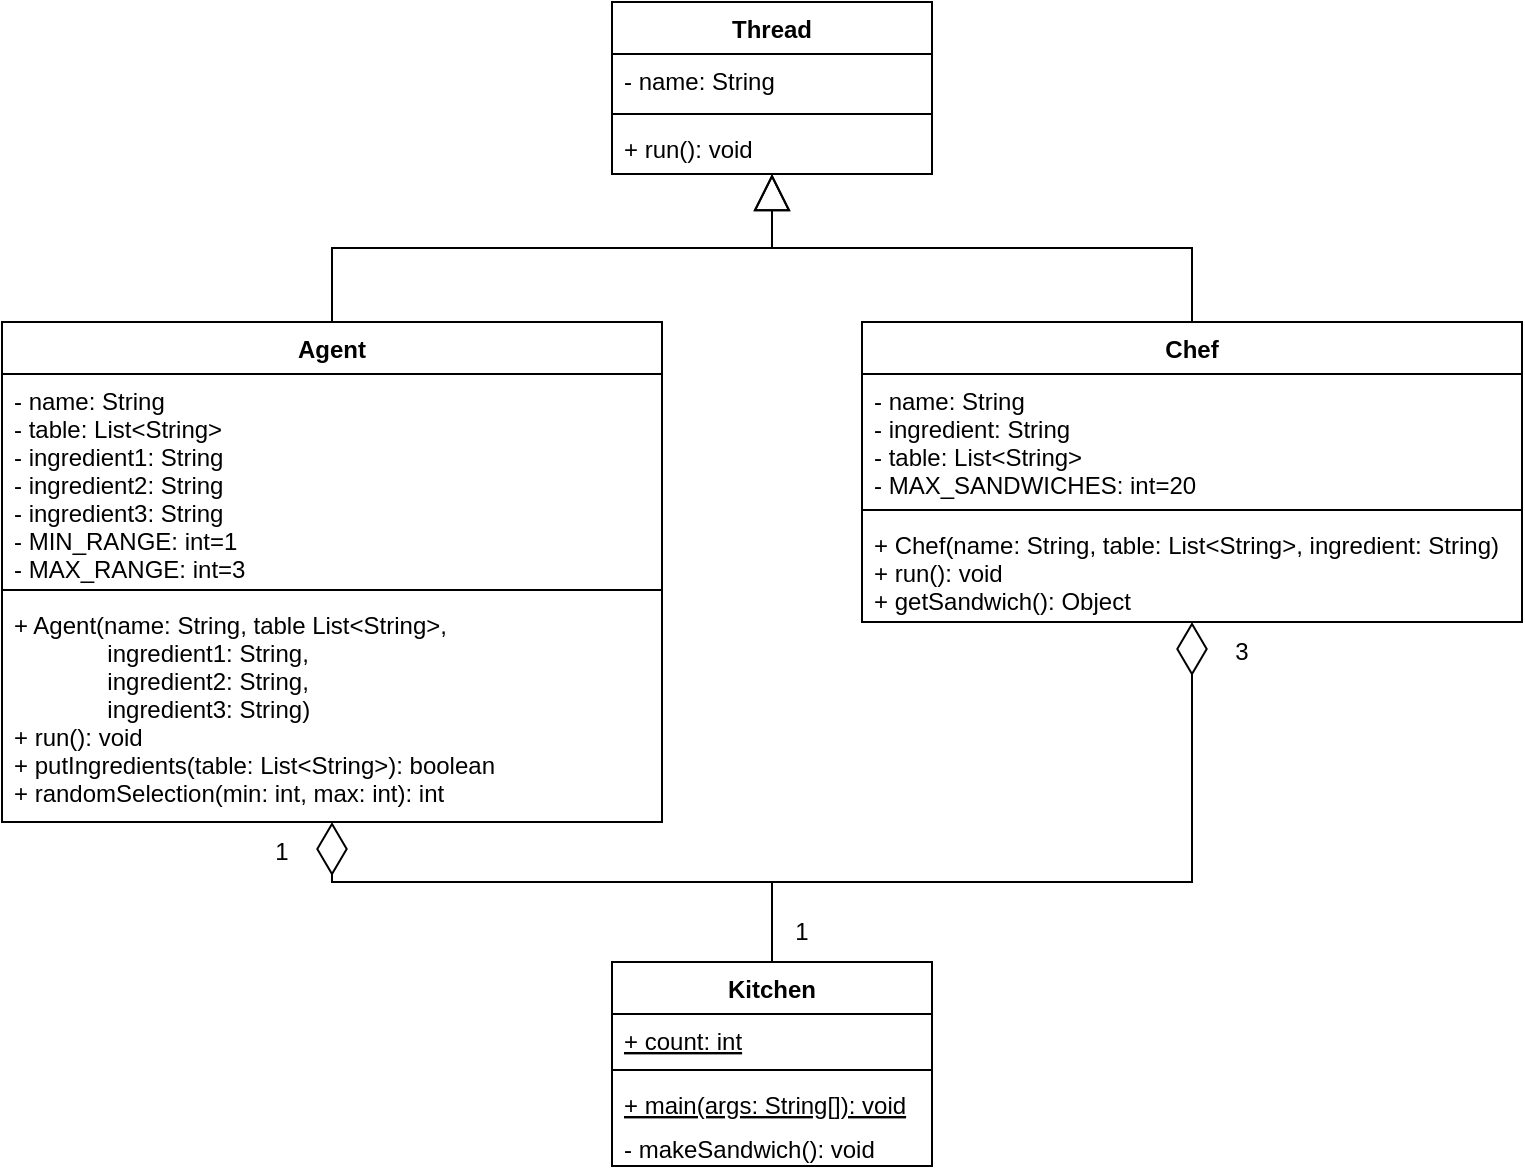 <mxfile version="20.8.8" type="github" pages="2"><diagram id="jZ9dLvTM9Wt9Y2EBPhjy" name="class"><mxGraphModel dx="1674" dy="731" grid="1" gridSize="10" guides="1" tooltips="1" connect="1" arrows="1" fold="1" page="1" pageScale="1" pageWidth="850" pageHeight="1100" math="0" shadow="0"><root><mxCell id="0"/><mxCell id="1" parent="0"/><mxCell id="QLh520BjIluGX8JwNs9W-1" value="Agent" style="swimlane;fontStyle=1;align=center;verticalAlign=top;childLayout=stackLayout;horizontal=1;startSize=26;horizontalStack=0;resizeParent=1;resizeParentMax=0;resizeLast=0;collapsible=1;marginBottom=0;" parent="1" vertex="1"><mxGeometry x="45" y="419" width="330" height="250" as="geometry"/></mxCell><mxCell id="QLh520BjIluGX8JwNs9W-2" value="- name: String&#10;- table: List&lt;String&gt;&#10;- ingredient1: String&#10;- ingredient2: String&#10;- ingredient3: String&#10;- MIN_RANGE: int=1&#10;- MAX_RANGE: int=3" style="text;strokeColor=none;fillColor=none;align=left;verticalAlign=top;spacingLeft=4;spacingRight=4;overflow=hidden;rotatable=0;points=[[0,0.5],[1,0.5]];portConstraint=eastwest;" parent="QLh520BjIluGX8JwNs9W-1" vertex="1"><mxGeometry y="26" width="330" height="104" as="geometry"/></mxCell><mxCell id="QLh520BjIluGX8JwNs9W-3" value="" style="line;strokeWidth=1;fillColor=none;align=left;verticalAlign=middle;spacingTop=-1;spacingLeft=3;spacingRight=3;rotatable=0;labelPosition=right;points=[];portConstraint=eastwest;strokeColor=inherit;" parent="QLh520BjIluGX8JwNs9W-1" vertex="1"><mxGeometry y="130" width="330" height="8" as="geometry"/></mxCell><mxCell id="QLh520BjIluGX8JwNs9W-4" value="+ Agent(name: String, table List&lt;String&gt;, &#10;              ingredient1: String, &#10;              ingredient2: String, &#10;              ingredient3: String)&#10;+ run(): void&#10;+ putIngredients(table: List&lt;String&gt;): boolean&#10;+ randomSelection(min: int, max: int): int" style="text;strokeColor=none;fillColor=none;align=left;verticalAlign=top;spacingLeft=4;spacingRight=4;overflow=hidden;rotatable=0;points=[[0,0.5],[1,0.5]];portConstraint=eastwest;" parent="QLh520BjIluGX8JwNs9W-1" vertex="1"><mxGeometry y="138" width="330" height="112" as="geometry"/></mxCell><mxCell id="QLh520BjIluGX8JwNs9W-5" value="Kitchen" style="swimlane;fontStyle=1;align=center;verticalAlign=top;childLayout=stackLayout;horizontal=1;startSize=26;horizontalStack=0;resizeParent=1;resizeParentMax=0;resizeLast=0;collapsible=1;marginBottom=0;" parent="1" vertex="1"><mxGeometry x="350" y="739" width="160" height="102" as="geometry"/></mxCell><mxCell id="QLh520BjIluGX8JwNs9W-6" value="+ count: int" style="text;strokeColor=none;fillColor=none;align=left;verticalAlign=top;spacingLeft=4;spacingRight=4;overflow=hidden;rotatable=0;points=[[0,0.5],[1,0.5]];portConstraint=eastwest;fontStyle=4" parent="QLh520BjIluGX8JwNs9W-5" vertex="1"><mxGeometry y="26" width="160" height="24" as="geometry"/></mxCell><mxCell id="QLh520BjIluGX8JwNs9W-7" value="" style="line;strokeWidth=1;fillColor=none;align=left;verticalAlign=middle;spacingTop=-1;spacingLeft=3;spacingRight=3;rotatable=0;labelPosition=right;points=[];portConstraint=eastwest;strokeColor=inherit;" parent="QLh520BjIluGX8JwNs9W-5" vertex="1"><mxGeometry y="50" width="160" height="8" as="geometry"/></mxCell><mxCell id="QLh520BjIluGX8JwNs9W-8" value="+ main(args: String[]): void&#10;" style="text;strokeColor=none;fillColor=none;align=left;verticalAlign=top;spacingLeft=4;spacingRight=4;overflow=hidden;rotatable=0;points=[[0,0.5],[1,0.5]];portConstraint=eastwest;fontStyle=4" parent="QLh520BjIluGX8JwNs9W-5" vertex="1"><mxGeometry y="58" width="160" height="22" as="geometry"/></mxCell><mxCell id="qI0eP7U8RPjU_x0p8NmE-1" value="- makeSandwich(): void" style="text;strokeColor=none;fillColor=none;align=left;verticalAlign=top;spacingLeft=4;spacingRight=4;overflow=hidden;rotatable=0;points=[[0,0.5],[1,0.5]];portConstraint=eastwest;fontStyle=0" parent="QLh520BjIluGX8JwNs9W-5" vertex="1"><mxGeometry y="80" width="160" height="22" as="geometry"/></mxCell><mxCell id="QLh520BjIluGX8JwNs9W-9" value="Chef" style="swimlane;fontStyle=1;align=center;verticalAlign=top;childLayout=stackLayout;horizontal=1;startSize=26;horizontalStack=0;resizeParent=1;resizeParentMax=0;resizeLast=0;collapsible=1;marginBottom=0;" parent="1" vertex="1"><mxGeometry x="475" y="419" width="330" height="150" as="geometry"/></mxCell><mxCell id="QLh520BjIluGX8JwNs9W-10" value="- name: String&#10;- ingredient: String&#10;- table: List&lt;String&gt;&#10;- MAX_SANDWICHES: int=20" style="text;strokeColor=none;fillColor=none;align=left;verticalAlign=top;spacingLeft=4;spacingRight=4;overflow=hidden;rotatable=0;points=[[0,0.5],[1,0.5]];portConstraint=eastwest;fontStyle=0" parent="QLh520BjIluGX8JwNs9W-9" vertex="1"><mxGeometry y="26" width="330" height="64" as="geometry"/></mxCell><mxCell id="QLh520BjIluGX8JwNs9W-11" value="" style="line;strokeWidth=1;fillColor=none;align=left;verticalAlign=middle;spacingTop=-1;spacingLeft=3;spacingRight=3;rotatable=0;labelPosition=right;points=[];portConstraint=eastwest;strokeColor=inherit;" parent="QLh520BjIluGX8JwNs9W-9" vertex="1"><mxGeometry y="90" width="330" height="8" as="geometry"/></mxCell><mxCell id="QLh520BjIluGX8JwNs9W-12" value="+ Chef(name: String, table: List&lt;String&gt;, ingredient: String)&#10;+ run(): void&#10;+ getSandwich(): Object" style="text;strokeColor=none;fillColor=none;align=left;verticalAlign=top;spacingLeft=4;spacingRight=4;overflow=hidden;rotatable=0;points=[[0,0.5],[1,0.5]];portConstraint=eastwest;" parent="QLh520BjIluGX8JwNs9W-9" vertex="1"><mxGeometry y="98" width="330" height="52" as="geometry"/></mxCell><mxCell id="QLh520BjIluGX8JwNs9W-13" value="Thread" style="swimlane;fontStyle=1;align=center;verticalAlign=top;childLayout=stackLayout;horizontal=1;startSize=26;horizontalStack=0;resizeParent=1;resizeParentMax=0;resizeLast=0;collapsible=1;marginBottom=0;" parent="1" vertex="1"><mxGeometry x="350" y="259" width="160" height="86" as="geometry"/></mxCell><mxCell id="QLh520BjIluGX8JwNs9W-14" value="- name: String" style="text;strokeColor=none;fillColor=none;align=left;verticalAlign=top;spacingLeft=4;spacingRight=4;overflow=hidden;rotatable=0;points=[[0,0.5],[1,0.5]];portConstraint=eastwest;" parent="QLh520BjIluGX8JwNs9W-13" vertex="1"><mxGeometry y="26" width="160" height="26" as="geometry"/></mxCell><mxCell id="QLh520BjIluGX8JwNs9W-15" value="" style="line;strokeWidth=1;fillColor=none;align=left;verticalAlign=middle;spacingTop=-1;spacingLeft=3;spacingRight=3;rotatable=0;labelPosition=right;points=[];portConstraint=eastwest;strokeColor=inherit;" parent="QLh520BjIluGX8JwNs9W-13" vertex="1"><mxGeometry y="52" width="160" height="8" as="geometry"/></mxCell><mxCell id="QLh520BjIluGX8JwNs9W-16" value="+ run(): void" style="text;strokeColor=none;fillColor=none;align=left;verticalAlign=top;spacingLeft=4;spacingRight=4;overflow=hidden;rotatable=0;points=[[0,0.5],[1,0.5]];portConstraint=eastwest;" parent="QLh520BjIluGX8JwNs9W-13" vertex="1"><mxGeometry y="60" width="160" height="26" as="geometry"/></mxCell><mxCell id="SmNgt1I2NTOKzklu5Ie5-1" value="" style="endArrow=block;endSize=16;endFill=0;html=1;rounded=0;edgeStyle=orthogonalEdgeStyle;" parent="1" source="QLh520BjIluGX8JwNs9W-1" target="QLh520BjIluGX8JwNs9W-13" edge="1"><mxGeometry width="160" relative="1" as="geometry"><mxPoint x="345" y="469" as="sourcePoint"/><mxPoint x="505" y="469" as="targetPoint"/></mxGeometry></mxCell><mxCell id="SmNgt1I2NTOKzklu5Ie5-2" value="" style="endArrow=block;endSize=16;endFill=0;html=1;rounded=0;edgeStyle=orthogonalEdgeStyle;" parent="1" source="QLh520BjIluGX8JwNs9W-9" target="QLh520BjIluGX8JwNs9W-13" edge="1"><mxGeometry width="160" relative="1" as="geometry"><mxPoint x="320.301" y="439" as="sourcePoint"/><mxPoint x="407.216" y="325" as="targetPoint"/></mxGeometry></mxCell><mxCell id="SmNgt1I2NTOKzklu5Ie5-6" value="1" style="text;html=1;strokeColor=none;fillColor=none;align=center;verticalAlign=middle;whiteSpace=wrap;rounded=0;" parent="1" vertex="1"><mxGeometry x="165" y="669" width="40" height="30" as="geometry"/></mxCell><mxCell id="SmNgt1I2NTOKzklu5Ie5-8" value="1" style="text;html=1;strokeColor=none;fillColor=none;align=center;verticalAlign=middle;whiteSpace=wrap;rounded=0;" parent="1" vertex="1"><mxGeometry x="425" y="709" width="40" height="30" as="geometry"/></mxCell><mxCell id="SmNgt1I2NTOKzklu5Ie5-9" value="3" style="text;html=1;strokeColor=none;fillColor=none;align=center;verticalAlign=middle;whiteSpace=wrap;rounded=0;" parent="1" vertex="1"><mxGeometry x="645" y="569" width="40" height="30" as="geometry"/></mxCell><mxCell id="OBzJvEQzt2gqPetylem5-1" value="" style="endArrow=diamondThin;endFill=0;endSize=24;html=1;rounded=0;edgeStyle=orthogonalEdgeStyle;" parent="1" source="QLh520BjIluGX8JwNs9W-5" target="QLh520BjIluGX8JwNs9W-9" edge="1"><mxGeometry width="160" relative="1" as="geometry"><mxPoint x="345" y="469" as="sourcePoint"/><mxPoint x="505" y="469" as="targetPoint"/><Array as="points"><mxPoint x="430" y="699"/><mxPoint x="640" y="699"/></Array></mxGeometry></mxCell><mxCell id="OBzJvEQzt2gqPetylem5-2" value="" style="endArrow=diamondThin;endFill=0;endSize=24;html=1;rounded=0;edgeStyle=orthogonalEdgeStyle;" parent="1" source="QLh520BjIluGX8JwNs9W-5" target="QLh520BjIluGX8JwNs9W-1" edge="1"><mxGeometry width="160" relative="1" as="geometry"><mxPoint x="472.586" y="749" as="sourcePoint"/><mxPoint x="595.69" y="579" as="targetPoint"/><Array as="points"><mxPoint x="430" y="699"/><mxPoint x="210" y="699"/></Array></mxGeometry></mxCell></root></mxGraphModel></diagram><diagram id="Tbj0oZMairq3HEpZuRnw" name="sequence"><mxGraphModel dx="2835" dy="882" grid="1" gridSize="10" guides="1" tooltips="1" connect="1" arrows="1" fold="1" page="1" pageScale="1" pageWidth="850" pageHeight="1100" math="0" shadow="0">&#xa;      <root>&#xa;        <mxCell id="0"/>&#xa;        <mxCell id="1" parent="0"/>&#xa;        <mxCell id="Be_zVolLUweFgLfppq9m-1" value="agent:Agent" style="html=1;" vertex="1" parent="1">&#xa;          <mxGeometry x="740" y="80" width="110" height="50" as="geometry"/>&#xa;        </mxCell>&#xa;        <mxCell id="Be_zVolLUweFgLfppq9m-2" value="" style="endArrow=none;html=1;rounded=0;" edge="1" parent="1" source="Be_zVolLUweFgLfppq9m-3" target="Be_zVolLUweFgLfppq9m-1">&#xa;          <mxGeometry width="50" height="50" relative="1" as="geometry">&#xa;            <mxPoint x="795" y="360" as="sourcePoint"/>&#xa;            <mxPoint x="670" y="300" as="targetPoint"/>&#xa;          </mxGeometry>&#xa;        </mxCell>&#xa;        <mxCell id="Be_zVolLUweFgLfppq9m-3" value="" style="rounded=0;whiteSpace=wrap;html=1;" vertex="1" parent="1">&#xa;          <mxGeometry x="785" y="280" width="20" height="340" as="geometry"/>&#xa;        </mxCell>&#xa;        <mxCell id="Be_zVolLUweFgLfppq9m-4" value="" style="rounded=0;whiteSpace=wrap;html=1;" vertex="1" parent="1">&#xa;          <mxGeometry x="785" y="640" width="20" height="180" as="geometry"/>&#xa;        </mxCell>&#xa;        <mxCell id="Be_zVolLUweFgLfppq9m-5" value="" style="endArrow=none;html=1;rounded=0;" edge="1" parent="1" source="Be_zVolLUweFgLfppq9m-4" target="Be_zVolLUweFgLfppq9m-3">&#xa;          <mxGeometry width="50" height="50" relative="1" as="geometry">&#xa;            <mxPoint x="620" y="360" as="sourcePoint"/>&#xa;            <mxPoint x="840" y="310" as="targetPoint"/>&#xa;          </mxGeometry>&#xa;        </mxCell>&#xa;        <mxCell id="Be_zVolLUweFgLfppq9m-7" value="" style="endArrow=none;html=1;rounded=0;" edge="1" parent="1" target="Be_zVolLUweFgLfppq9m-4">&#xa;          <mxGeometry width="50" height="50" relative="1" as="geometry">&#xa;            <mxPoint x="795" y="1020" as="sourcePoint"/>&#xa;            <mxPoint x="840" y="1020" as="targetPoint"/>&#xa;          </mxGeometry>&#xa;        </mxCell>&#xa;        <mxCell id="Be_zVolLUweFgLfppq9m-8" value="chef1:Chef" style="html=1;" vertex="1" parent="1">&#xa;          <mxGeometry x="140" y="80" width="110" height="50" as="geometry"/>&#xa;        </mxCell>&#xa;        <mxCell id="Be_zVolLUweFgLfppq9m-9" value="" style="endArrow=none;html=1;rounded=0;" edge="1" parent="1" source="Be_zVolLUweFgLfppq9m-10" target="Be_zVolLUweFgLfppq9m-8">&#xa;          <mxGeometry width="50" height="50" relative="1" as="geometry">&#xa;            <mxPoint x="195" y="360" as="sourcePoint"/>&#xa;            <mxPoint x="70" y="300" as="targetPoint"/>&#xa;          </mxGeometry>&#xa;        </mxCell>&#xa;        <mxCell id="Be_zVolLUweFgLfppq9m-10" value="" style="rounded=0;whiteSpace=wrap;html=1;" vertex="1" parent="1">&#xa;          <mxGeometry x="185" y="280" width="20" height="340" as="geometry"/>&#xa;        </mxCell>&#xa;        <mxCell id="Be_zVolLUweFgLfppq9m-11" value="" style="rounded=0;whiteSpace=wrap;html=1;" vertex="1" parent="1">&#xa;          <mxGeometry x="185" y="640" width="20" height="250" as="geometry"/>&#xa;        </mxCell>&#xa;        <mxCell id="Be_zVolLUweFgLfppq9m-12" value="" style="endArrow=none;html=1;rounded=0;" edge="1" parent="1" source="Be_zVolLUweFgLfppq9m-11" target="Be_zVolLUweFgLfppq9m-10">&#xa;          <mxGeometry width="50" height="50" relative="1" as="geometry">&#xa;            <mxPoint x="20" y="410" as="sourcePoint"/>&#xa;            <mxPoint x="240" y="360" as="targetPoint"/>&#xa;          </mxGeometry>&#xa;        </mxCell>&#xa;        <mxCell id="Be_zVolLUweFgLfppq9m-13" value="" style="endArrow=none;html=1;rounded=0;" edge="1" parent="1" target="Be_zVolLUweFgLfppq9m-11">&#xa;          <mxGeometry width="50" height="50" relative="1" as="geometry">&#xa;            <mxPoint x="195" y="1020" as="sourcePoint"/>&#xa;            <mxPoint x="240" y="1010" as="targetPoint"/>&#xa;          </mxGeometry>&#xa;        </mxCell>&#xa;        <mxCell id="Be_zVolLUweFgLfppq9m-14" value="chef2:Chef" style="html=1;" vertex="1" parent="1">&#xa;          <mxGeometry x="290" y="80" width="110" height="50" as="geometry"/>&#xa;        </mxCell>&#xa;        <mxCell id="Be_zVolLUweFgLfppq9m-15" value="" style="endArrow=none;html=1;rounded=0;" edge="1" parent="1" source="Be_zVolLUweFgLfppq9m-16" target="Be_zVolLUweFgLfppq9m-14">&#xa;          <mxGeometry width="50" height="50" relative="1" as="geometry">&#xa;            <mxPoint x="345" y="360" as="sourcePoint"/>&#xa;            <mxPoint x="220" y="300" as="targetPoint"/>&#xa;          </mxGeometry>&#xa;        </mxCell>&#xa;        <mxCell id="Be_zVolLUweFgLfppq9m-16" value="" style="rounded=0;whiteSpace=wrap;html=1;" vertex="1" parent="1">&#xa;          <mxGeometry x="335" y="300" width="20" height="320" as="geometry"/>&#xa;        </mxCell>&#xa;        <mxCell id="Be_zVolLUweFgLfppq9m-17" value="" style="rounded=0;whiteSpace=wrap;html=1;" vertex="1" parent="1">&#xa;          <mxGeometry x="335" y="640" width="20" height="210" as="geometry"/>&#xa;        </mxCell>&#xa;        <mxCell id="Be_zVolLUweFgLfppq9m-18" value="" style="endArrow=none;html=1;rounded=0;" edge="1" parent="1" source="Be_zVolLUweFgLfppq9m-17" target="Be_zVolLUweFgLfppq9m-16">&#xa;          <mxGeometry width="50" height="50" relative="1" as="geometry">&#xa;            <mxPoint x="170" y="420" as="sourcePoint"/>&#xa;            <mxPoint x="390" y="370" as="targetPoint"/>&#xa;          </mxGeometry>&#xa;        </mxCell>&#xa;        <mxCell id="Be_zVolLUweFgLfppq9m-19" value="" style="endArrow=none;html=1;rounded=0;" edge="1" parent="1" target="Be_zVolLUweFgLfppq9m-17">&#xa;          <mxGeometry width="50" height="50" relative="1" as="geometry">&#xa;            <mxPoint x="345" y="1020" as="sourcePoint"/>&#xa;            <mxPoint x="390" y="1000" as="targetPoint"/>&#xa;          </mxGeometry>&#xa;        </mxCell>&#xa;        <mxCell id="Be_zVolLUweFgLfppq9m-20" value="chef3:Chef" style="html=1;" vertex="1" parent="1">&#xa;          <mxGeometry x="440" y="80" width="110" height="50" as="geometry"/>&#xa;        </mxCell>&#xa;        <mxCell id="Be_zVolLUweFgLfppq9m-21" value="" style="endArrow=none;html=1;rounded=0;" edge="1" parent="1" source="Be_zVolLUweFgLfppq9m-22" target="Be_zVolLUweFgLfppq9m-20">&#xa;          <mxGeometry width="50" height="50" relative="1" as="geometry">&#xa;            <mxPoint x="495" y="360" as="sourcePoint"/>&#xa;            <mxPoint x="370" y="300" as="targetPoint"/>&#xa;          </mxGeometry>&#xa;        </mxCell>&#xa;        <mxCell id="Be_zVolLUweFgLfppq9m-22" value="" style="rounded=0;whiteSpace=wrap;html=1;" vertex="1" parent="1">&#xa;          <mxGeometry x="485" y="320" width="20" height="300" as="geometry"/>&#xa;        </mxCell>&#xa;        <mxCell id="Be_zVolLUweFgLfppq9m-23" value="" style="rounded=0;whiteSpace=wrap;html=1;" vertex="1" parent="1">&#xa;          <mxGeometry x="485" y="640" width="20" height="180" as="geometry"/>&#xa;        </mxCell>&#xa;        <mxCell id="Be_zVolLUweFgLfppq9m-24" value="" style="endArrow=none;html=1;rounded=0;" edge="1" parent="1" source="Be_zVolLUweFgLfppq9m-23" target="Be_zVolLUweFgLfppq9m-22">&#xa;          <mxGeometry width="50" height="50" relative="1" as="geometry">&#xa;            <mxPoint x="320" y="440" as="sourcePoint"/>&#xa;            <mxPoint x="540" y="390" as="targetPoint"/>&#xa;          </mxGeometry>&#xa;        </mxCell>&#xa;        <mxCell id="Be_zVolLUweFgLfppq9m-25" value="" style="endArrow=none;html=1;rounded=0;" edge="1" parent="1" target="Be_zVolLUweFgLfppq9m-23">&#xa;          <mxGeometry width="50" height="50" relative="1" as="geometry">&#xa;            <mxPoint x="495" y="1020" as="sourcePoint"/>&#xa;            <mxPoint x="540" y="940" as="targetPoint"/>&#xa;          </mxGeometry>&#xa;        </mxCell>&#xa;        <mxCell id="Be_zVolLUweFgLfppq9m-26" value=":Kitchen" style="html=1;" vertex="1" parent="1">&#xa;          <mxGeometry x="590" y="80" width="110" height="50" as="geometry"/>&#xa;        </mxCell>&#xa;        <mxCell id="Be_zVolLUweFgLfppq9m-27" value="" style="endArrow=none;html=1;rounded=0;" edge="1" parent="1" source="Be_zVolLUweFgLfppq9m-28" target="Be_zVolLUweFgLfppq9m-26">&#xa;          <mxGeometry width="50" height="50" relative="1" as="geometry">&#xa;            <mxPoint x="645" y="160" as="sourcePoint"/>&#xa;            <mxPoint x="520" y="240" as="targetPoint"/>&#xa;          </mxGeometry>&#xa;        </mxCell>&#xa;        <mxCell id="Be_zVolLUweFgLfppq9m-28" value="" style="rounded=0;whiteSpace=wrap;html=1;" vertex="1" parent="1">&#xa;          <mxGeometry x="635" y="160" width="20" height="770" as="geometry"/>&#xa;        </mxCell>&#xa;        <mxCell id="Be_zVolLUweFgLfppq9m-30" value="" style="endArrow=none;html=1;rounded=0;" edge="1" parent="1" target="Be_zVolLUweFgLfppq9m-28">&#xa;          <mxGeometry width="50" height="50" relative="1" as="geometry">&#xa;            <mxPoint x="645" y="1020" as="sourcePoint"/>&#xa;            <mxPoint x="645" y="950.0" as="targetPoint"/>&#xa;          </mxGeometry>&#xa;        </mxCell>&#xa;        <mxCell id="Be_zVolLUweFgLfppq9m-32" value="main()" style="html=1;verticalAlign=bottom;endArrow=block;rounded=0;" edge="1" parent="1">&#xa;          <mxGeometry x="0.385" y="-20" width="80" relative="1" as="geometry">&#xa;            <mxPoint x="655" y="170" as="sourcePoint"/>&#xa;            <mxPoint x="660" y="190" as="targetPoint"/>&#xa;            <Array as="points">&#xa;              <mxPoint x="680" y="170"/>&#xa;              <mxPoint x="680" y="190"/>&#xa;            </Array>&#xa;            <mxPoint x="20" y="20" as="offset"/>&#xa;          </mxGeometry>&#xa;        </mxCell>&#xa;        <mxCell id="Be_zVolLUweFgLfppq9m-33" value="start()" style="html=1;verticalAlign=bottom;endArrow=block;rounded=0;entryX=0;entryY=0;entryDx=0;entryDy=0;" edge="1" parent="1">&#xa;          <mxGeometry width="80" relative="1" as="geometry">&#xa;            <mxPoint x="655" y="279.6" as="sourcePoint"/>&#xa;            <mxPoint x="785" y="280" as="targetPoint"/>&#xa;          </mxGeometry>&#xa;        </mxCell>&#xa;        <mxCell id="Be_zVolLUweFgLfppq9m-34" value="start()" style="html=1;verticalAlign=bottom;endArrow=block;rounded=0;" edge="1" parent="1">&#xa;          <mxGeometry width="80" relative="1" as="geometry">&#xa;            <mxPoint x="635" y="279.43" as="sourcePoint"/>&#xa;            <mxPoint x="210" y="280" as="targetPoint"/>&#xa;          </mxGeometry>&#xa;        </mxCell>&#xa;        <mxCell id="Be_zVolLUweFgLfppq9m-35" value="start()" style="html=1;verticalAlign=bottom;endArrow=block;rounded=0;" edge="1" parent="1">&#xa;          <mxGeometry x="0.181" width="80" relative="1" as="geometry">&#xa;            <mxPoint x="633.0" y="300.0" as="sourcePoint"/>&#xa;            <mxPoint x="357" y="300" as="targetPoint"/>&#xa;            <mxPoint as="offset"/>&#xa;          </mxGeometry>&#xa;        </mxCell>&#xa;        <mxCell id="Be_zVolLUweFgLfppq9m-36" value="start()" style="html=1;verticalAlign=bottom;endArrow=block;rounded=0;" edge="1" parent="1">&#xa;          <mxGeometry x="0.024" width="80" relative="1" as="geometry">&#xa;            <mxPoint x="634.0" y="320.0" as="sourcePoint"/>&#xa;            <mxPoint x="509" y="320" as="targetPoint"/>&#xa;            <mxPoint as="offset"/>&#xa;          </mxGeometry>&#xa;        </mxCell>&#xa;        <mxCell id="Be_zVolLUweFgLfppq9m-37" value="run()" style="html=1;verticalAlign=bottom;endArrow=block;rounded=0;" edge="1" parent="1">&#xa;          <mxGeometry x="0.385" y="-20" width="80" relative="1" as="geometry">&#xa;            <mxPoint x="805" y="290" as="sourcePoint"/>&#xa;            <mxPoint x="810" y="310" as="targetPoint"/>&#xa;            <Array as="points">&#xa;              <mxPoint x="830" y="290"/>&#xa;              <mxPoint x="830" y="310"/>&#xa;            </Array>&#xa;            <mxPoint x="20" y="20" as="offset"/>&#xa;          </mxGeometry>&#xa;        </mxCell>&#xa;        <mxCell id="Be_zVolLUweFgLfppq9m-38" value="run()" style="html=1;verticalAlign=bottom;endArrow=block;rounded=0;" edge="1" parent="1">&#xa;          <mxGeometry x="0.385" y="-20" width="80" relative="1" as="geometry">&#xa;            <mxPoint x="505.0" y="340" as="sourcePoint"/>&#xa;            <mxPoint x="510.0" y="360" as="targetPoint"/>&#xa;            <Array as="points">&#xa;              <mxPoint x="530" y="340"/>&#xa;              <mxPoint x="530" y="360"/>&#xa;            </Array>&#xa;            <mxPoint x="20" y="20" as="offset"/>&#xa;          </mxGeometry>&#xa;        </mxCell>&#xa;        <mxCell id="Be_zVolLUweFgLfppq9m-39" value="run()" style="html=1;verticalAlign=bottom;endArrow=block;rounded=0;" edge="1" parent="1">&#xa;          <mxGeometry x="0.385" y="-20" width="80" relative="1" as="geometry">&#xa;            <mxPoint x="355.0" y="320" as="sourcePoint"/>&#xa;            <mxPoint x="360.0" y="340" as="targetPoint"/>&#xa;            <Array as="points">&#xa;              <mxPoint x="380" y="320"/>&#xa;              <mxPoint x="380" y="340"/>&#xa;            </Array>&#xa;            <mxPoint x="20" y="20" as="offset"/>&#xa;          </mxGeometry>&#xa;        </mxCell>&#xa;        <mxCell id="Be_zVolLUweFgLfppq9m-40" value="run()" style="html=1;verticalAlign=bottom;endArrow=block;rounded=0;" edge="1" parent="1">&#xa;          <mxGeometry x="0.385" y="-20" width="80" relative="1" as="geometry">&#xa;            <mxPoint x="205.0" y="300" as="sourcePoint"/>&#xa;            <mxPoint x="210.0" y="320" as="targetPoint"/>&#xa;            <Array as="points">&#xa;              <mxPoint x="230" y="300"/>&#xa;              <mxPoint x="230" y="320"/>&#xa;            </Array>&#xa;            <mxPoint x="20" y="20" as="offset"/>&#xa;          </mxGeometry>&#xa;        </mxCell>&#xa;        <mxCell id="Be_zVolLUweFgLfppq9m-41" value="getSandwich()" style="html=1;verticalAlign=bottom;endArrow=block;rounded=0;" edge="1" parent="1">&#xa;          <mxGeometry x="-0.231" y="20" width="80" relative="1" as="geometry">&#xa;            <mxPoint x="205.0" y="460" as="sourcePoint"/>&#xa;            <mxPoint x="210.0" y="480" as="targetPoint"/>&#xa;            <Array as="points">&#xa;              <mxPoint x="230" y="460"/>&#xa;              <mxPoint x="230" y="480"/>&#xa;            </Array>&#xa;            <mxPoint as="offset"/>&#xa;          </mxGeometry>&#xa;        </mxCell>&#xa;        <mxCell id="Be_zVolLUweFgLfppq9m-44" value="putIngredients(table)" style="html=1;verticalAlign=bottom;endArrow=block;rounded=0;fontStyle=0" edge="1" parent="1">&#xa;          <mxGeometry x="-0.231" y="40" width="80" relative="1" as="geometry">&#xa;            <mxPoint x="805.0" y="460" as="sourcePoint"/>&#xa;            <mxPoint x="810.0" y="480" as="targetPoint"/>&#xa;            <Array as="points">&#xa;              <mxPoint x="830" y="460"/>&#xa;              <mxPoint x="830" y="480"/>&#xa;            </Array>&#xa;            <mxPoint as="offset"/>&#xa;          </mxGeometry>&#xa;        </mxCell>&#xa;        <mxCell id="Be_zVolLUweFgLfppq9m-45" value="getSandwich()" style="html=1;verticalAlign=bottom;endArrow=block;rounded=0;" edge="1" parent="1">&#xa;          <mxGeometry x="-0.231" y="20" width="80" relative="1" as="geometry">&#xa;            <mxPoint x="355.0" y="460" as="sourcePoint"/>&#xa;            <mxPoint x="360.0" y="480" as="targetPoint"/>&#xa;            <Array as="points">&#xa;              <mxPoint x="380" y="460"/>&#xa;              <mxPoint x="380" y="480"/>&#xa;            </Array>&#xa;            <mxPoint as="offset"/>&#xa;          </mxGeometry>&#xa;        </mxCell>&#xa;        <mxCell id="Be_zVolLUweFgLfppq9m-46" value="getSandwich()" style="html=1;verticalAlign=bottom;endArrow=block;rounded=0;" edge="1" parent="1">&#xa;          <mxGeometry x="-0.231" y="20" width="80" relative="1" as="geometry">&#xa;            <mxPoint x="505.0" y="460" as="sourcePoint"/>&#xa;            <mxPoint x="510.0" y="480" as="targetPoint"/>&#xa;            <Array as="points">&#xa;              <mxPoint x="530" y="460"/>&#xa;              <mxPoint x="530" y="480"/>&#xa;            </Array>&#xa;            <mxPoint as="offset"/>&#xa;          </mxGeometry>&#xa;        </mxCell>&#xa;        <mxCell id="Be_zVolLUweFgLfppq9m-51" value="" style="group" vertex="1" connectable="0" parent="1">&#xa;          <mxGeometry x="-60" y="500" width="970" height="450" as="geometry"/>&#xa;        </mxCell>&#xa;        <mxCell id="Be_zVolLUweFgLfppq9m-47" value="par" style="shape=umlFrame;whiteSpace=wrap;html=1;" vertex="1" parent="Be_zVolLUweFgLfppq9m-51">&#xa;          <mxGeometry width="970.0" height="450" as="geometry"/>&#xa;        </mxCell>&#xa;        <mxCell id="Be_zVolLUweFgLfppq9m-48" value="[synchronized]" style="text;html=1;strokeColor=none;fillColor=none;align=center;verticalAlign=middle;whiteSpace=wrap;rounded=0;" vertex="1" parent="Be_zVolLUweFgLfppq9m-51">&#xa;          <mxGeometry x="9.995" y="29.997" width="69.286" height="36.207" as="geometry"/>&#xa;        </mxCell>&#xa;        <mxCell id="Be_zVolLUweFgLfppq9m-52" value="wait()" style="html=1;verticalAlign=bottom;endArrow=block;rounded=0;" edge="1" parent="1">&#xa;          <mxGeometry x="-0.231" y="20" width="80" relative="1" as="geometry">&#xa;            <mxPoint x="205.0" y="553" as="sourcePoint"/>&#xa;            <mxPoint x="210.0" y="573" as="targetPoint"/>&#xa;            <Array as="points">&#xa;              <mxPoint x="230" y="553"/>&#xa;              <mxPoint x="230" y="573"/>&#xa;            </Array>&#xa;            <mxPoint as="offset"/>&#xa;          </mxGeometry>&#xa;        </mxCell>&#xa;        <mxCell id="Be_zVolLUweFgLfppq9m-53" value="wait()" style="html=1;verticalAlign=bottom;endArrow=block;rounded=0;" edge="1" parent="1">&#xa;          <mxGeometry x="-0.231" y="20" width="80" relative="1" as="geometry">&#xa;            <mxPoint x="355.0" y="553" as="sourcePoint"/>&#xa;            <mxPoint x="360.0" y="573" as="targetPoint"/>&#xa;            <Array as="points">&#xa;              <mxPoint x="380" y="553"/>&#xa;              <mxPoint x="380" y="573"/>&#xa;            </Array>&#xa;            <mxPoint as="offset"/>&#xa;          </mxGeometry>&#xa;        </mxCell>&#xa;        <mxCell id="Be_zVolLUweFgLfppq9m-54" value="wait()" style="html=1;verticalAlign=bottom;endArrow=block;rounded=0;" edge="1" parent="1">&#xa;          <mxGeometry x="-0.231" y="20" width="80" relative="1" as="geometry">&#xa;            <mxPoint x="505.0" y="553" as="sourcePoint"/>&#xa;            <mxPoint x="510.0" y="573" as="targetPoint"/>&#xa;            <Array as="points">&#xa;              <mxPoint x="530" y="553"/>&#xa;              <mxPoint x="530" y="573"/>&#xa;            </Array>&#xa;            <mxPoint as="offset"/>&#xa;          </mxGeometry>&#xa;        </mxCell>&#xa;        <mxCell id="Be_zVolLUweFgLfppq9m-55" value="wait()" style="html=1;verticalAlign=bottom;endArrow=block;rounded=0;" edge="1" parent="1">&#xa;          <mxGeometry x="-0.231" y="20" width="80" relative="1" as="geometry">&#xa;            <mxPoint x="805.0" y="553" as="sourcePoint"/>&#xa;            <mxPoint x="810.0" y="573" as="targetPoint"/>&#xa;            <Array as="points">&#xa;              <mxPoint x="830" y="553"/>&#xa;              <mxPoint x="830" y="573"/>&#xa;            </Array>&#xa;            <mxPoint as="offset"/>&#xa;          </mxGeometry>&#xa;        </mxCell>&#xa;        <mxCell id="Be_zVolLUweFgLfppq9m-56" value="" style="group" vertex="1" connectable="0" parent="1">&#xa;          <mxGeometry x="670" y="528" width="210" height="65" as="geometry"/>&#xa;        </mxCell>&#xa;        <mxCell id="Be_zVolLUweFgLfppq9m-57" value="loop" style="shape=umlFrame;whiteSpace=wrap;html=1;" vertex="1" parent="Be_zVolLUweFgLfppq9m-56">&#xa;          <mxGeometry x="-7.975" width="217.975" height="65" as="geometry"/>&#xa;        </mxCell>&#xa;        <mxCell id="Be_zVolLUweFgLfppq9m-58" value="[while !table.empty()]" style="text;html=1;strokeColor=none;fillColor=none;align=center;verticalAlign=middle;whiteSpace=wrap;rounded=0;" vertex="1" parent="Be_zVolLUweFgLfppq9m-56">&#xa;          <mxGeometry x="-20" y="35" width="140" height="20.23" as="geometry"/>&#xa;        </mxCell>&#xa;        <mxCell id="Be_zVolLUweFgLfppq9m-61" value="loop" style="shape=umlFrame;whiteSpace=wrap;html=1;" vertex="1" parent="1">&#xa;          <mxGeometry x="50" y="528" width="550" height="70" as="geometry"/>&#xa;        </mxCell>&#xa;        <mxCell id="Be_zVolLUweFgLfppq9m-62" value="[while table.isEmpty()]" style="text;html=1;strokeColor=none;fillColor=none;align=center;verticalAlign=middle;whiteSpace=wrap;rounded=0;" vertex="1" parent="1">&#xa;          <mxGeometry x="50" y="563" width="130" height="30" as="geometry"/>&#xa;        </mxCell>&#xa;        <mxCell id="Be_zVolLUweFgLfppq9m-65" value="table.clear()" style="html=1;verticalAlign=bottom;endArrow=block;rounded=0;" edge="1" parent="1">&#xa;          <mxGeometry x="-0.231" y="20" width="80" relative="1" as="geometry">&#xa;            <mxPoint x="205.0" y="670" as="sourcePoint"/>&#xa;            <mxPoint x="210.0" y="690" as="targetPoint"/>&#xa;            <Array as="points">&#xa;              <mxPoint x="230" y="670"/>&#xa;              <mxPoint x="230" y="690"/>&#xa;            </Array>&#xa;            <mxPoint as="offset"/>&#xa;          </mxGeometry>&#xa;        </mxCell>&#xa;        <mxCell id="Be_zVolLUweFgLfppq9m-66" value="opt" style="shape=umlFrame;whiteSpace=wrap;html=1;" vertex="1" parent="1">&#xa;          <mxGeometry x="100" y="790" width="740" height="120" as="geometry"/>&#xa;        </mxCell>&#xa;        <mxCell id="Be_zVolLUweFgLfppq9m-67" value="[notifyAll]" style="text;html=1;strokeColor=none;fillColor=none;align=center;verticalAlign=middle;whiteSpace=wrap;rounded=0;" vertex="1" parent="1">&#xa;          <mxGeometry x="100" y="820" width="60" height="20" as="geometry"/>&#xa;        </mxCell>&#xa;        <mxCell id="Be_zVolLUweFgLfppq9m-68" value="table.clear()" style="html=1;verticalAlign=bottom;endArrow=block;rounded=0;" edge="1" parent="1">&#xa;          <mxGeometry x="-0.231" y="20" width="80" relative="1" as="geometry">&#xa;            <mxPoint x="355.0" y="670" as="sourcePoint"/>&#xa;            <mxPoint x="360.0" y="690" as="targetPoint"/>&#xa;            <Array as="points">&#xa;              <mxPoint x="380" y="670"/>&#xa;              <mxPoint x="380" y="690"/>&#xa;            </Array>&#xa;            <mxPoint as="offset"/>&#xa;          </mxGeometry>&#xa;        </mxCell>&#xa;        <mxCell id="Be_zVolLUweFgLfppq9m-69" value="table.clear()" style="html=1;verticalAlign=bottom;endArrow=block;rounded=0;" edge="1" parent="1">&#xa;          <mxGeometry x="-0.231" y="20" width="80" relative="1" as="geometry">&#xa;            <mxPoint x="505.0" y="670" as="sourcePoint"/>&#xa;            <mxPoint x="510.0" y="690" as="targetPoint"/>&#xa;            <Array as="points">&#xa;              <mxPoint x="530" y="670"/>&#xa;              <mxPoint x="530" y="690"/>&#xa;            </Array>&#xa;            <mxPoint as="offset"/>&#xa;          </mxGeometry>&#xa;        </mxCell>&#xa;        <mxCell id="Be_zVolLUweFgLfppq9m-70" value="notifyAll()" style="html=1;verticalAlign=bottom;endArrow=block;rounded=0;" edge="1" parent="1">&#xa;          <mxGeometry x="-0.231" y="20" width="80" relative="1" as="geometry">&#xa;            <mxPoint x="205.0" y="740" as="sourcePoint"/>&#xa;            <mxPoint x="210.0" y="760" as="targetPoint"/>&#xa;            <Array as="points">&#xa;              <mxPoint x="230" y="740"/>&#xa;              <mxPoint x="230" y="760"/>&#xa;            </Array>&#xa;            <mxPoint as="offset"/>&#xa;          </mxGeometry>&#xa;        </mxCell>&#xa;        <mxCell id="Be_zVolLUweFgLfppq9m-71" value="notifyAll()" style="html=1;verticalAlign=bottom;endArrow=block;rounded=0;" edge="1" parent="1">&#xa;          <mxGeometry x="-0.231" y="20" width="80" relative="1" as="geometry">&#xa;            <mxPoint x="355.0" y="740" as="sourcePoint"/>&#xa;            <mxPoint x="360.0" y="760.0" as="targetPoint"/>&#xa;            <Array as="points">&#xa;              <mxPoint x="380" y="740"/>&#xa;              <mxPoint x="380" y="760"/>&#xa;            </Array>&#xa;            <mxPoint as="offset"/>&#xa;          </mxGeometry>&#xa;        </mxCell>&#xa;        <mxCell id="Be_zVolLUweFgLfppq9m-72" value="notifyAll()" style="html=1;verticalAlign=bottom;endArrow=block;rounded=0;" edge="1" parent="1">&#xa;          <mxGeometry x="-0.231" y="20" width="80" relative="1" as="geometry">&#xa;            <mxPoint x="505.0" y="740" as="sourcePoint"/>&#xa;            <mxPoint x="510.0" y="760.0" as="targetPoint"/>&#xa;            <Array as="points">&#xa;              <mxPoint x="530" y="740"/>&#xa;              <mxPoint x="530" y="760"/>&#xa;            </Array>&#xa;            <mxPoint as="offset"/>&#xa;          </mxGeometry>&#xa;        </mxCell>&#xa;        <mxCell id="Be_zVolLUweFgLfppq9m-73" value="table.add()" style="html=1;verticalAlign=bottom;endArrow=block;rounded=0;" edge="1" parent="1">&#xa;          <mxGeometry x="-0.231" y="20" width="80" relative="1" as="geometry">&#xa;            <mxPoint x="805.0" y="650" as="sourcePoint"/>&#xa;            <mxPoint x="810.0" y="670" as="targetPoint"/>&#xa;            <Array as="points">&#xa;              <mxPoint x="830" y="650"/>&#xa;              <mxPoint x="830" y="670"/>&#xa;            </Array>&#xa;            <mxPoint as="offset"/>&#xa;          </mxGeometry>&#xa;        </mxCell>&#xa;        <mxCell id="Be_zVolLUweFgLfppq9m-74" value="table.add()" style="html=1;verticalAlign=bottom;endArrow=block;rounded=0;" edge="1" parent="1">&#xa;          <mxGeometry x="-0.231" y="20" width="80" relative="1" as="geometry">&#xa;            <mxPoint x="805.0" y="690" as="sourcePoint"/>&#xa;            <mxPoint x="810.0" y="710" as="targetPoint"/>&#xa;            <Array as="points">&#xa;              <mxPoint x="830" y="690"/>&#xa;              <mxPoint x="830" y="710"/>&#xa;            </Array>&#xa;            <mxPoint as="offset"/>&#xa;          </mxGeometry>&#xa;        </mxCell>&#xa;        <mxCell id="Be_zVolLUweFgLfppq9m-75" value="notifyAll()" style="html=1;verticalAlign=bottom;endArrow=block;rounded=0;" edge="1" parent="1">&#xa;          <mxGeometry x="-0.231" y="20" width="80" relative="1" as="geometry">&#xa;            <mxPoint x="805.0" y="740.0" as="sourcePoint"/>&#xa;            <mxPoint x="810.0" y="760.0" as="targetPoint"/>&#xa;            <Array as="points">&#xa;              <mxPoint x="830" y="740"/>&#xa;              <mxPoint x="830" y="760"/>&#xa;            </Array>&#xa;            <mxPoint as="offset"/>&#xa;          </mxGeometry>&#xa;        </mxCell>&#xa;        <mxCell id="Be_zVolLUweFgLfppq9m-77" value="return table:Obj" style="html=1;verticalAlign=bottom;endArrow=open;dashed=1;endSize=8;rounded=0;" edge="1" parent="1">&#xa;          <mxGeometry relative="1" as="geometry">&#xa;            <mxPoint x="510" y="810" as="sourcePoint"/>&#xa;            <mxPoint x="630" y="810" as="targetPoint"/>&#xa;          </mxGeometry>&#xa;        </mxCell>&#xa;        <mxCell id="Be_zVolLUweFgLfppq9m-78" value="return true" style="html=1;verticalAlign=bottom;endArrow=open;dashed=1;endSize=8;rounded=0;" edge="1" parent="1">&#xa;          <mxGeometry relative="1" as="geometry">&#xa;            <mxPoint x="780" y="810" as="sourcePoint"/>&#xa;            <mxPoint x="660" y="810" as="targetPoint"/>&#xa;          </mxGeometry>&#xa;        </mxCell>&#xa;        <mxCell id="Be_zVolLUweFgLfppq9m-79" value="return table:Obj" style="html=1;verticalAlign=bottom;endArrow=open;dashed=1;endSize=8;rounded=0;" edge="1" parent="1">&#xa;          <mxGeometry x="0.491" relative="1" as="geometry">&#xa;            <mxPoint x="355" y="844.69" as="sourcePoint"/>&#xa;            <mxPoint x="630" y="845" as="targetPoint"/>&#xa;            <mxPoint as="offset"/>&#xa;          </mxGeometry>&#xa;        </mxCell>&#xa;        <mxCell id="Be_zVolLUweFgLfppq9m-80" value="return table:Obj" style="html=1;verticalAlign=bottom;endArrow=open;dashed=1;endSize=8;rounded=0;" edge="1" parent="1">&#xa;          <mxGeometry x="-0.007" relative="1" as="geometry">&#xa;            <mxPoint x="209" y="880" as="sourcePoint"/>&#xa;            <mxPoint x="634" y="880.31" as="targetPoint"/>&#xa;            <mxPoint as="offset"/>&#xa;          </mxGeometry>&#xa;        </mxCell>&#xa;        <mxCell id="CgfgAwLNVlpISvZ9SJXE-1" value="makeSandwich()" style="html=1;verticalAlign=bottom;endArrow=block;rounded=0;" edge="1" parent="1">&#xa;          <mxGeometry x="0.385" y="-50" width="80" relative="1" as="geometry">&#xa;            <mxPoint x="655" y="210" as="sourcePoint"/>&#xa;            <mxPoint x="660" y="230" as="targetPoint"/>&#xa;            <Array as="points">&#xa;              <mxPoint x="680" y="210"/>&#xa;              <mxPoint x="680" y="230"/>&#xa;            </Array>&#xa;            <mxPoint x="50" y="50" as="offset"/>&#xa;          </mxGeometry>&#xa;        </mxCell>&#xa;      </root>&#xa;    </mxGraphModel></diagram></mxfile>